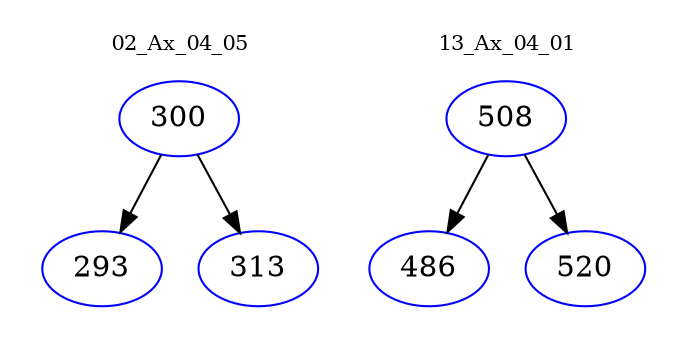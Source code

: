 digraph{
subgraph cluster_0 {
color = white
label = "02_Ax_04_05";
fontsize=10;
T0_300 [label="300", color="blue"]
T0_300 -> T0_293 [color="black"]
T0_293 [label="293", color="blue"]
T0_300 -> T0_313 [color="black"]
T0_313 [label="313", color="blue"]
}
subgraph cluster_1 {
color = white
label = "13_Ax_04_01";
fontsize=10;
T1_508 [label="508", color="blue"]
T1_508 -> T1_486 [color="black"]
T1_486 [label="486", color="blue"]
T1_508 -> T1_520 [color="black"]
T1_520 [label="520", color="blue"]
}
}
